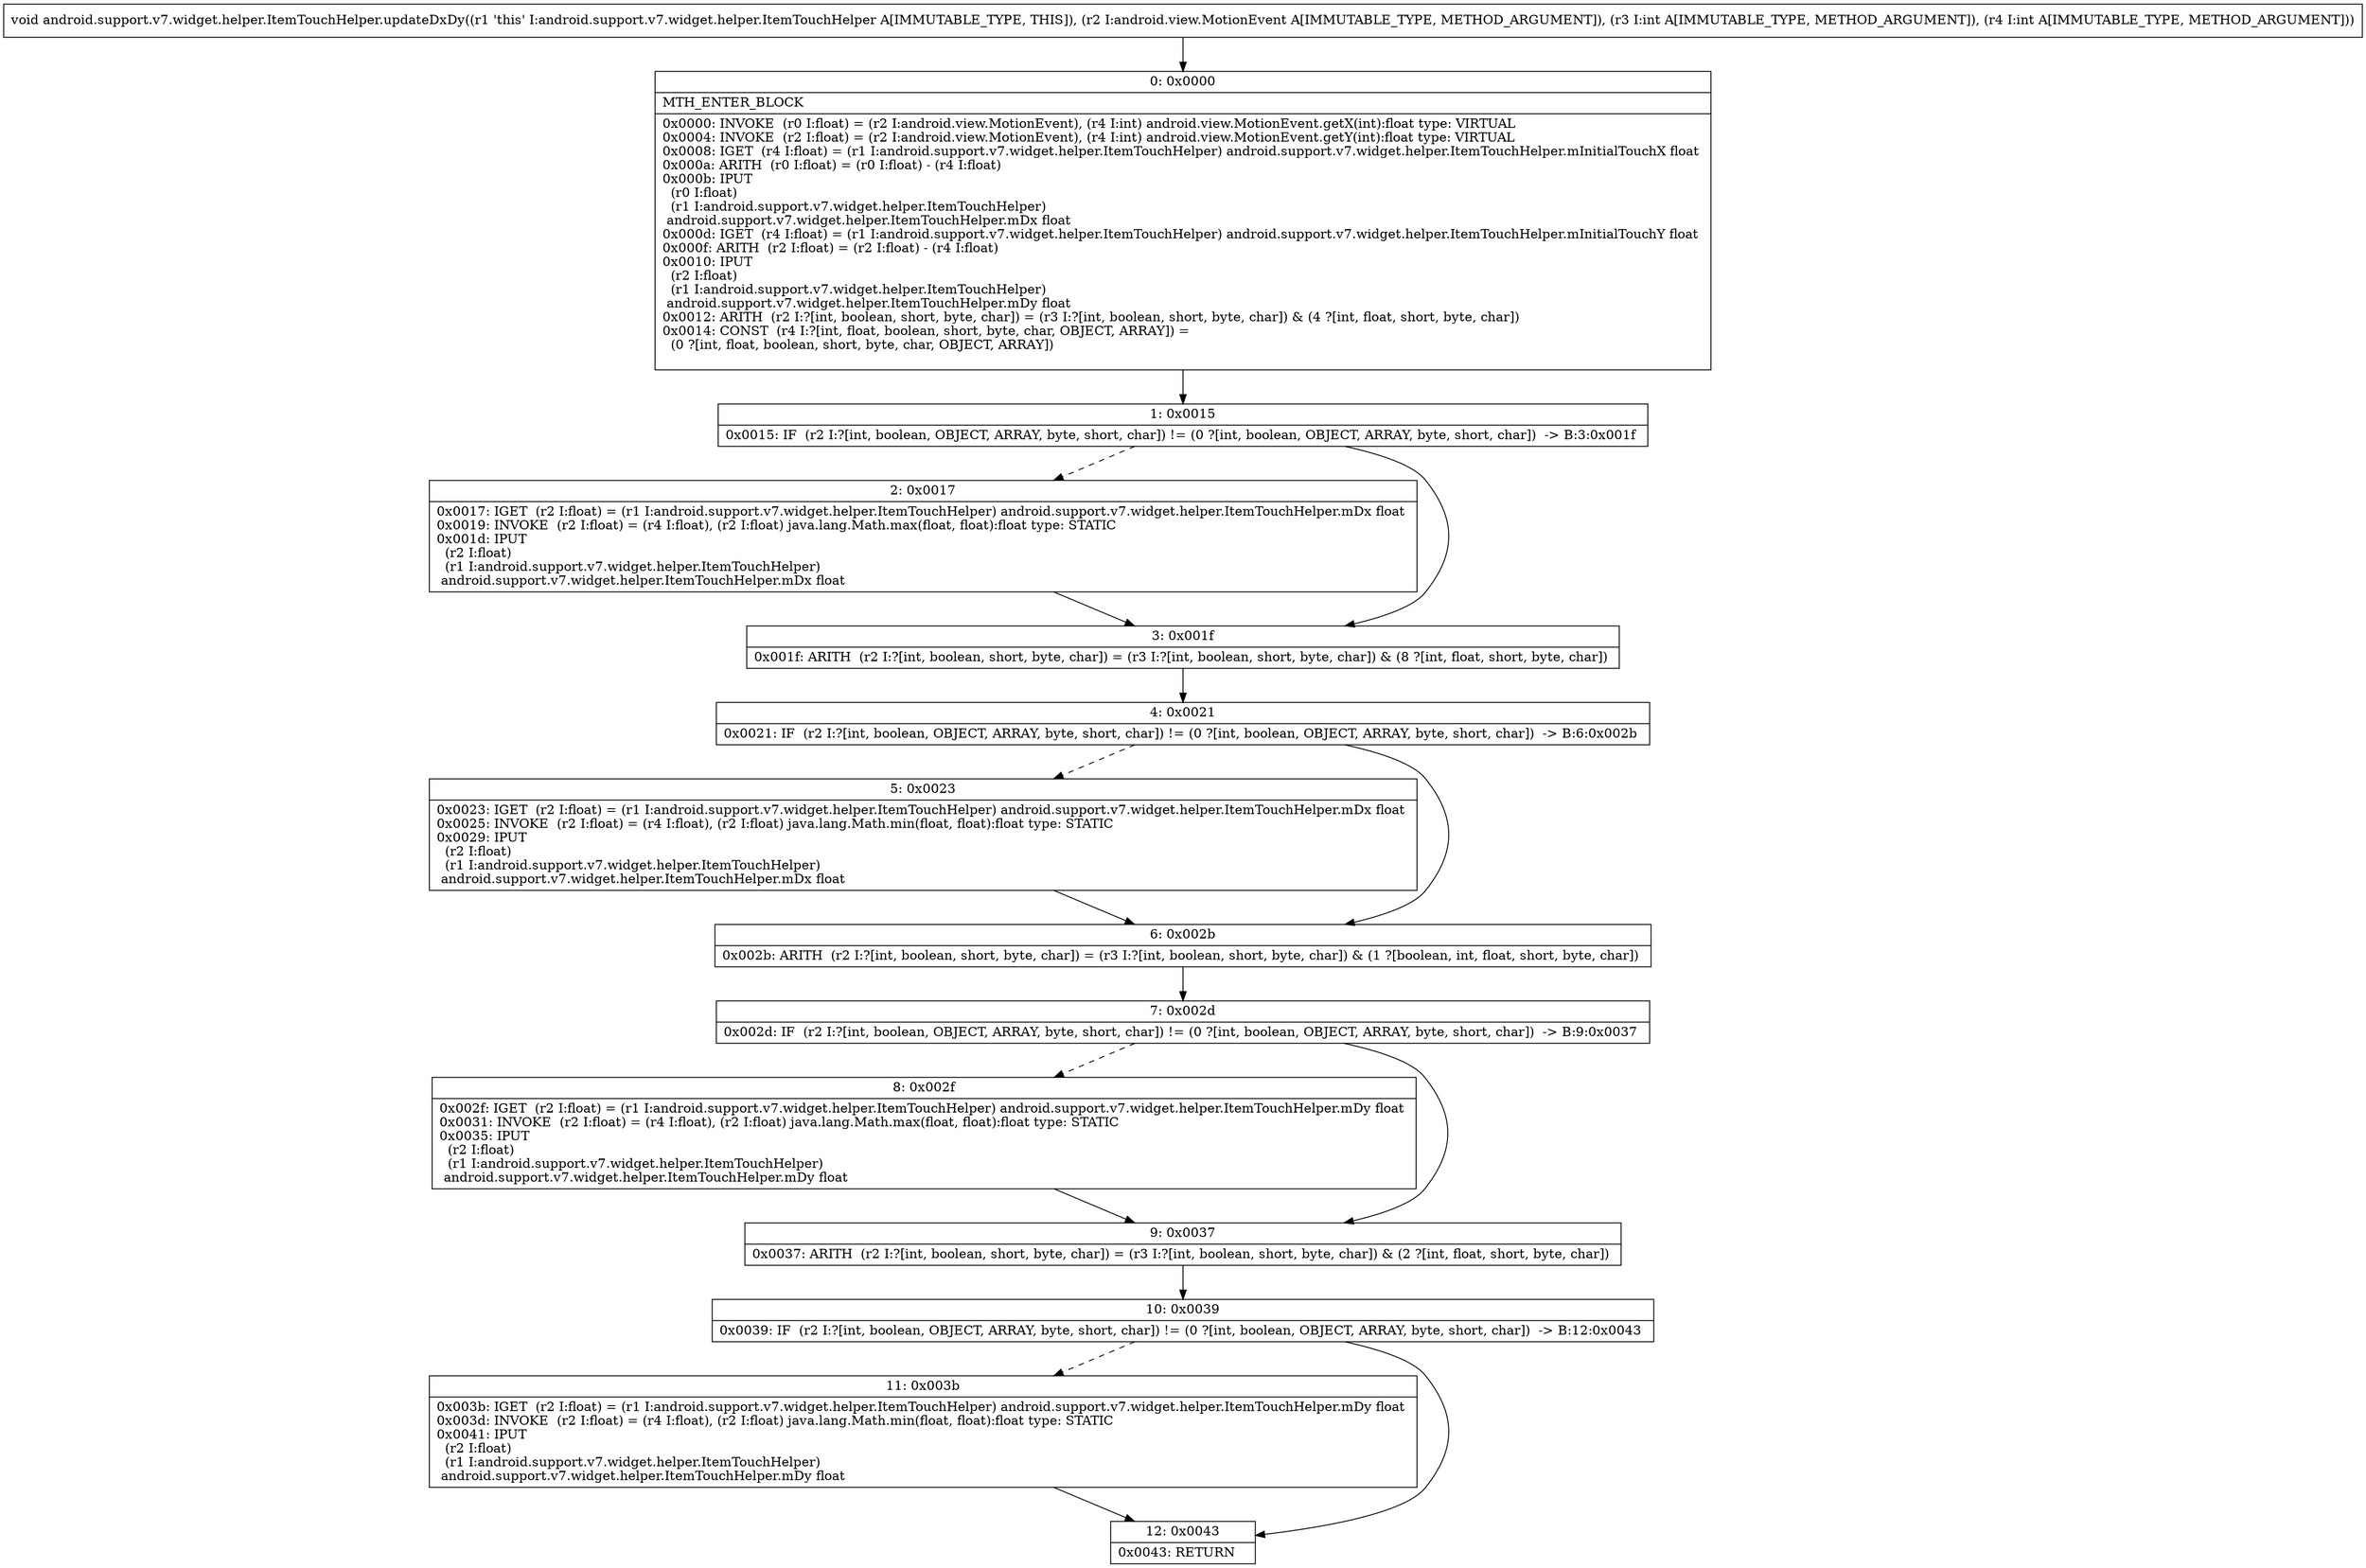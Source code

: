 digraph "CFG forandroid.support.v7.widget.helper.ItemTouchHelper.updateDxDy(Landroid\/view\/MotionEvent;II)V" {
Node_0 [shape=record,label="{0\:\ 0x0000|MTH_ENTER_BLOCK\l|0x0000: INVOKE  (r0 I:float) = (r2 I:android.view.MotionEvent), (r4 I:int) android.view.MotionEvent.getX(int):float type: VIRTUAL \l0x0004: INVOKE  (r2 I:float) = (r2 I:android.view.MotionEvent), (r4 I:int) android.view.MotionEvent.getY(int):float type: VIRTUAL \l0x0008: IGET  (r4 I:float) = (r1 I:android.support.v7.widget.helper.ItemTouchHelper) android.support.v7.widget.helper.ItemTouchHelper.mInitialTouchX float \l0x000a: ARITH  (r0 I:float) = (r0 I:float) \- (r4 I:float) \l0x000b: IPUT  \l  (r0 I:float)\l  (r1 I:android.support.v7.widget.helper.ItemTouchHelper)\l android.support.v7.widget.helper.ItemTouchHelper.mDx float \l0x000d: IGET  (r4 I:float) = (r1 I:android.support.v7.widget.helper.ItemTouchHelper) android.support.v7.widget.helper.ItemTouchHelper.mInitialTouchY float \l0x000f: ARITH  (r2 I:float) = (r2 I:float) \- (r4 I:float) \l0x0010: IPUT  \l  (r2 I:float)\l  (r1 I:android.support.v7.widget.helper.ItemTouchHelper)\l android.support.v7.widget.helper.ItemTouchHelper.mDy float \l0x0012: ARITH  (r2 I:?[int, boolean, short, byte, char]) = (r3 I:?[int, boolean, short, byte, char]) & (4 ?[int, float, short, byte, char]) \l0x0014: CONST  (r4 I:?[int, float, boolean, short, byte, char, OBJECT, ARRAY]) = \l  (0 ?[int, float, boolean, short, byte, char, OBJECT, ARRAY])\l \l}"];
Node_1 [shape=record,label="{1\:\ 0x0015|0x0015: IF  (r2 I:?[int, boolean, OBJECT, ARRAY, byte, short, char]) != (0 ?[int, boolean, OBJECT, ARRAY, byte, short, char])  \-\> B:3:0x001f \l}"];
Node_2 [shape=record,label="{2\:\ 0x0017|0x0017: IGET  (r2 I:float) = (r1 I:android.support.v7.widget.helper.ItemTouchHelper) android.support.v7.widget.helper.ItemTouchHelper.mDx float \l0x0019: INVOKE  (r2 I:float) = (r4 I:float), (r2 I:float) java.lang.Math.max(float, float):float type: STATIC \l0x001d: IPUT  \l  (r2 I:float)\l  (r1 I:android.support.v7.widget.helper.ItemTouchHelper)\l android.support.v7.widget.helper.ItemTouchHelper.mDx float \l}"];
Node_3 [shape=record,label="{3\:\ 0x001f|0x001f: ARITH  (r2 I:?[int, boolean, short, byte, char]) = (r3 I:?[int, boolean, short, byte, char]) & (8 ?[int, float, short, byte, char]) \l}"];
Node_4 [shape=record,label="{4\:\ 0x0021|0x0021: IF  (r2 I:?[int, boolean, OBJECT, ARRAY, byte, short, char]) != (0 ?[int, boolean, OBJECT, ARRAY, byte, short, char])  \-\> B:6:0x002b \l}"];
Node_5 [shape=record,label="{5\:\ 0x0023|0x0023: IGET  (r2 I:float) = (r1 I:android.support.v7.widget.helper.ItemTouchHelper) android.support.v7.widget.helper.ItemTouchHelper.mDx float \l0x0025: INVOKE  (r2 I:float) = (r4 I:float), (r2 I:float) java.lang.Math.min(float, float):float type: STATIC \l0x0029: IPUT  \l  (r2 I:float)\l  (r1 I:android.support.v7.widget.helper.ItemTouchHelper)\l android.support.v7.widget.helper.ItemTouchHelper.mDx float \l}"];
Node_6 [shape=record,label="{6\:\ 0x002b|0x002b: ARITH  (r2 I:?[int, boolean, short, byte, char]) = (r3 I:?[int, boolean, short, byte, char]) & (1 ?[boolean, int, float, short, byte, char]) \l}"];
Node_7 [shape=record,label="{7\:\ 0x002d|0x002d: IF  (r2 I:?[int, boolean, OBJECT, ARRAY, byte, short, char]) != (0 ?[int, boolean, OBJECT, ARRAY, byte, short, char])  \-\> B:9:0x0037 \l}"];
Node_8 [shape=record,label="{8\:\ 0x002f|0x002f: IGET  (r2 I:float) = (r1 I:android.support.v7.widget.helper.ItemTouchHelper) android.support.v7.widget.helper.ItemTouchHelper.mDy float \l0x0031: INVOKE  (r2 I:float) = (r4 I:float), (r2 I:float) java.lang.Math.max(float, float):float type: STATIC \l0x0035: IPUT  \l  (r2 I:float)\l  (r1 I:android.support.v7.widget.helper.ItemTouchHelper)\l android.support.v7.widget.helper.ItemTouchHelper.mDy float \l}"];
Node_9 [shape=record,label="{9\:\ 0x0037|0x0037: ARITH  (r2 I:?[int, boolean, short, byte, char]) = (r3 I:?[int, boolean, short, byte, char]) & (2 ?[int, float, short, byte, char]) \l}"];
Node_10 [shape=record,label="{10\:\ 0x0039|0x0039: IF  (r2 I:?[int, boolean, OBJECT, ARRAY, byte, short, char]) != (0 ?[int, boolean, OBJECT, ARRAY, byte, short, char])  \-\> B:12:0x0043 \l}"];
Node_11 [shape=record,label="{11\:\ 0x003b|0x003b: IGET  (r2 I:float) = (r1 I:android.support.v7.widget.helper.ItemTouchHelper) android.support.v7.widget.helper.ItemTouchHelper.mDy float \l0x003d: INVOKE  (r2 I:float) = (r4 I:float), (r2 I:float) java.lang.Math.min(float, float):float type: STATIC \l0x0041: IPUT  \l  (r2 I:float)\l  (r1 I:android.support.v7.widget.helper.ItemTouchHelper)\l android.support.v7.widget.helper.ItemTouchHelper.mDy float \l}"];
Node_12 [shape=record,label="{12\:\ 0x0043|0x0043: RETURN   \l}"];
MethodNode[shape=record,label="{void android.support.v7.widget.helper.ItemTouchHelper.updateDxDy((r1 'this' I:android.support.v7.widget.helper.ItemTouchHelper A[IMMUTABLE_TYPE, THIS]), (r2 I:android.view.MotionEvent A[IMMUTABLE_TYPE, METHOD_ARGUMENT]), (r3 I:int A[IMMUTABLE_TYPE, METHOD_ARGUMENT]), (r4 I:int A[IMMUTABLE_TYPE, METHOD_ARGUMENT])) }"];
MethodNode -> Node_0;
Node_0 -> Node_1;
Node_1 -> Node_2[style=dashed];
Node_1 -> Node_3;
Node_2 -> Node_3;
Node_3 -> Node_4;
Node_4 -> Node_5[style=dashed];
Node_4 -> Node_6;
Node_5 -> Node_6;
Node_6 -> Node_7;
Node_7 -> Node_8[style=dashed];
Node_7 -> Node_9;
Node_8 -> Node_9;
Node_9 -> Node_10;
Node_10 -> Node_11[style=dashed];
Node_10 -> Node_12;
Node_11 -> Node_12;
}

